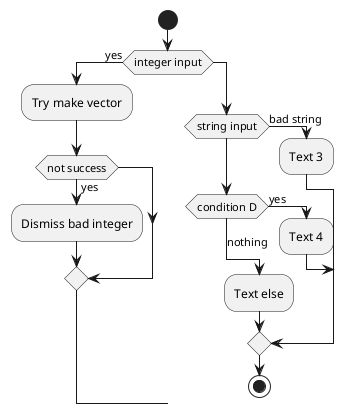 @startuml
'https://plantuml.com/sequence-diagram

@startuml
!pragma useVerticalIf on
start
if (integer input) then (yes)
  :Try make vector;
  if (not success) then (yes)
    :Dismiss bad integer;
  endif;
'elseif (integer input) then (bad input)
'  :Dismiss (bad integer);
'  stop
else
if (string input) then (bad string)
  :Text 3;
elseif (condition D) then (yes)
  :Text 4;
else (nothing)
  :Text else;
endif
stop
@enduml
